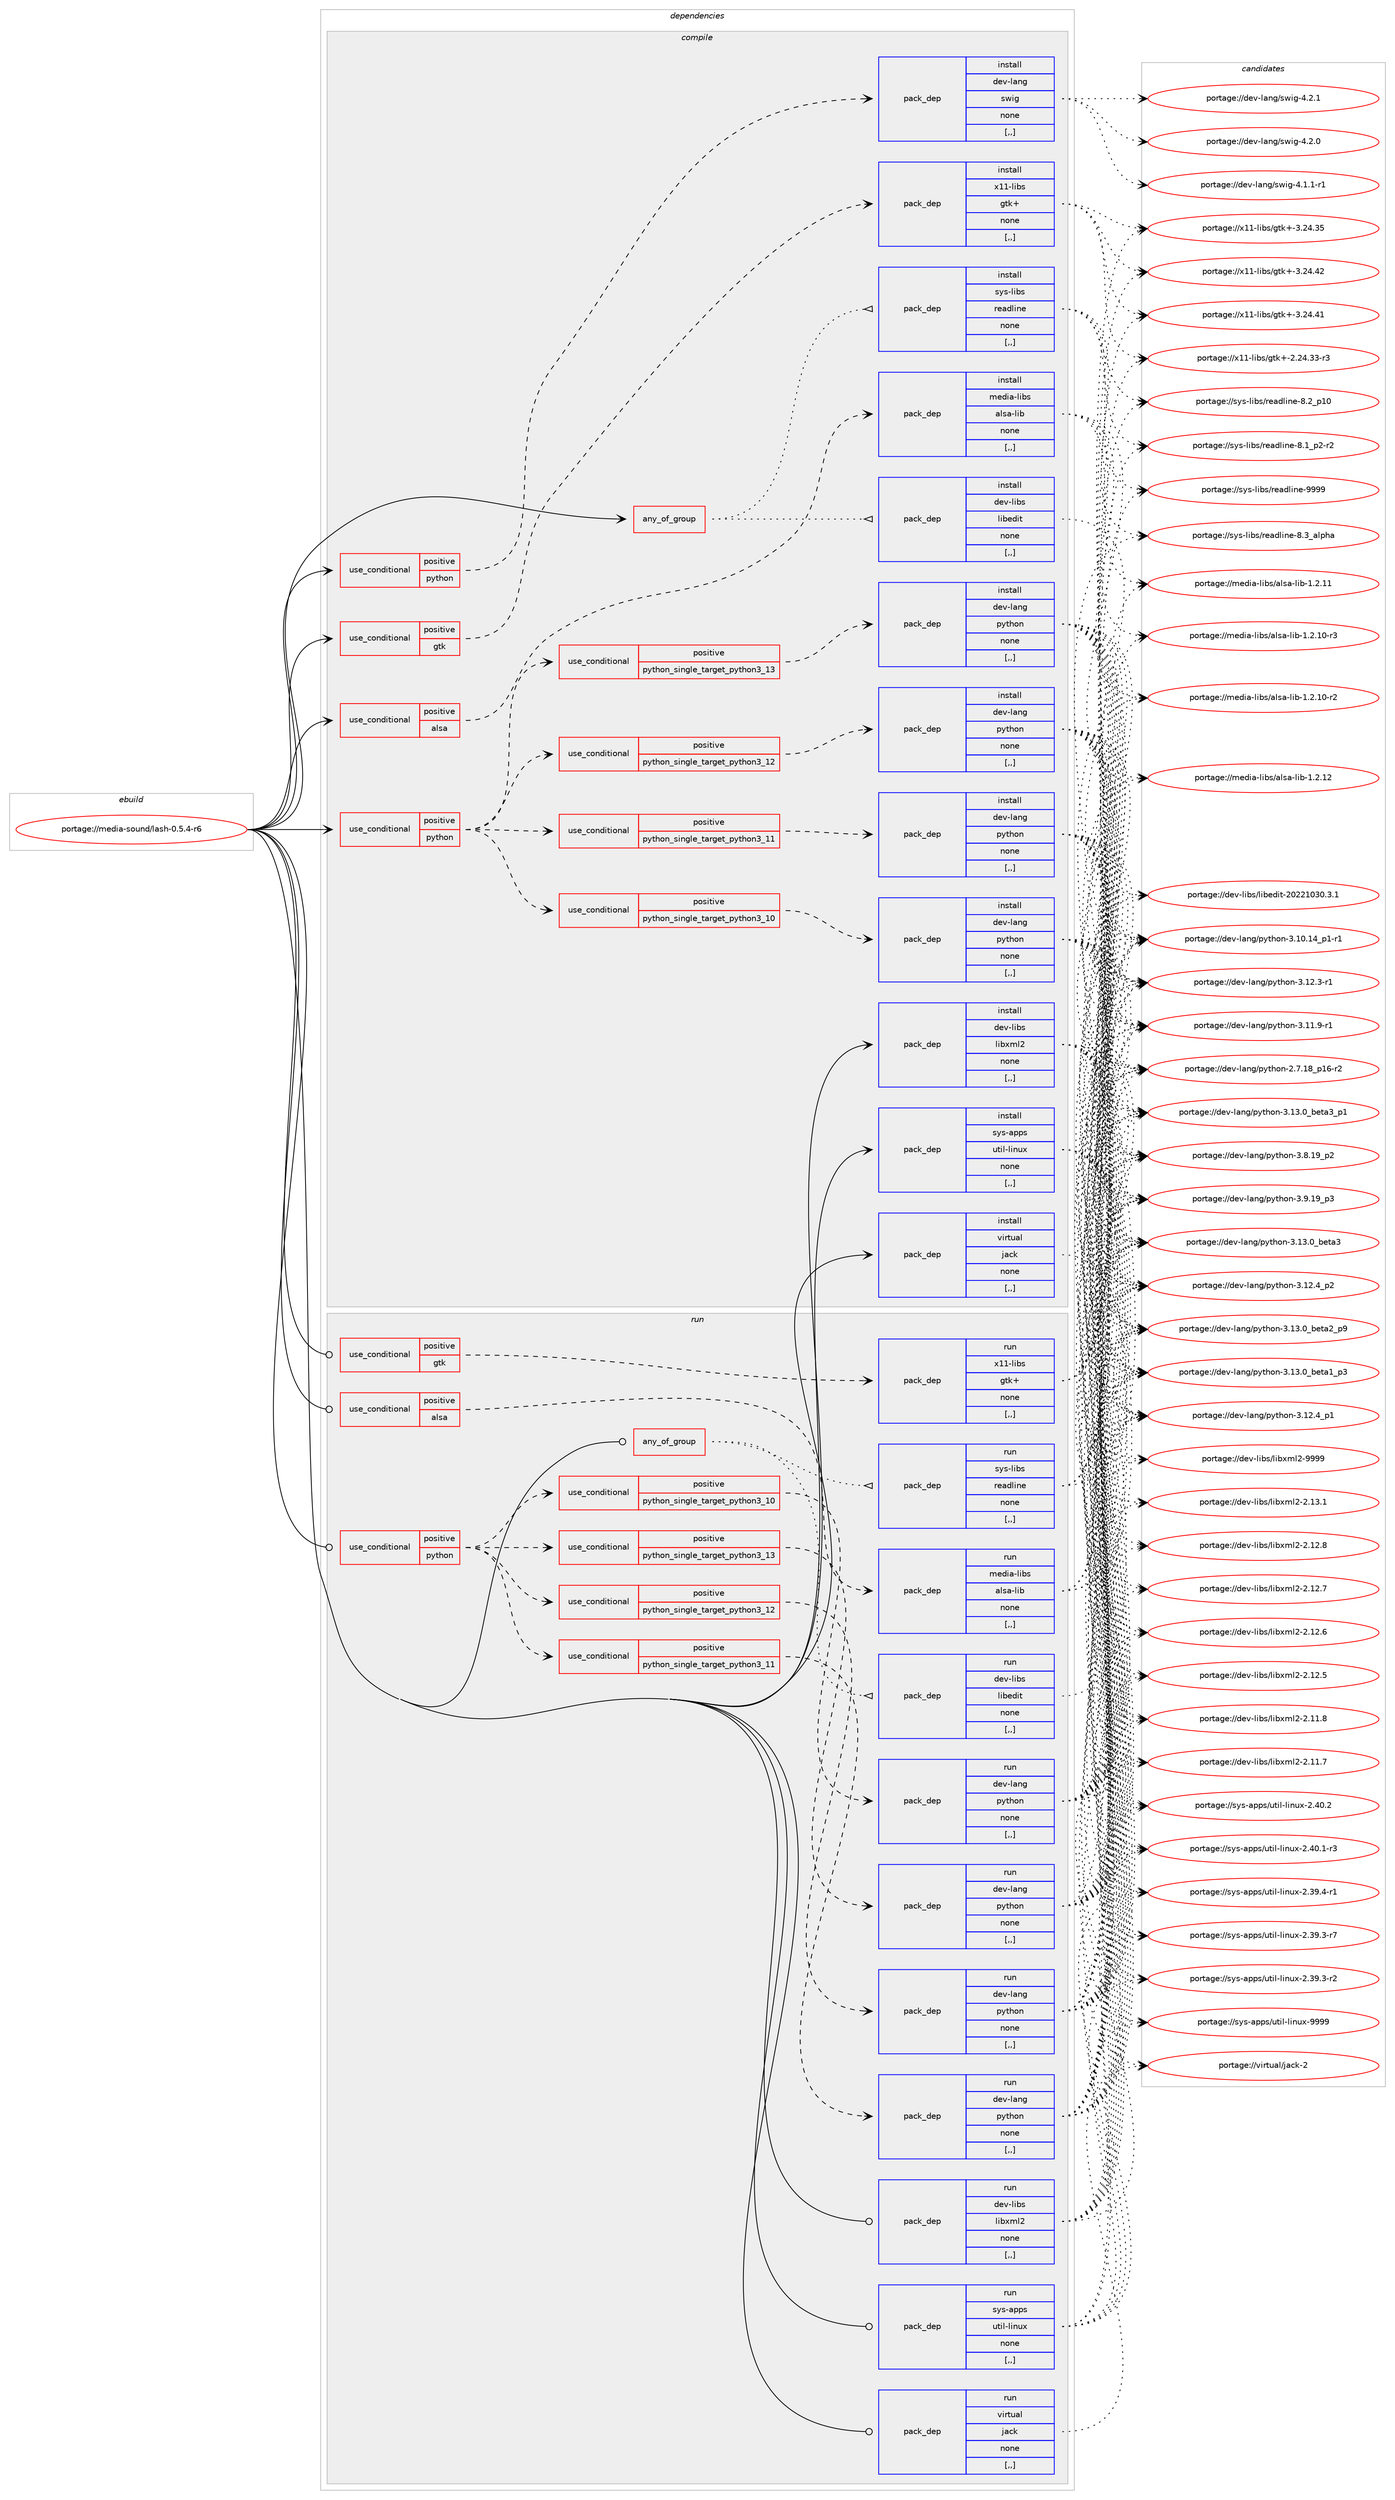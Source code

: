digraph prolog {

# *************
# Graph options
# *************

newrank=true;
concentrate=true;
compound=true;
graph [rankdir=LR,fontname=Helvetica,fontsize=10,ranksep=1.5];#, ranksep=2.5, nodesep=0.2];
edge  [arrowhead=vee];
node  [fontname=Helvetica,fontsize=10];

# **********
# The ebuild
# **********

subgraph cluster_leftcol {
color=gray;
rank=same;
label=<<i>ebuild</i>>;
id [label="portage://media-sound/lash-0.5.4-r6", color=red, width=4, href="../media-sound/lash-0.5.4-r6.svg"];
}

# ****************
# The dependencies
# ****************

subgraph cluster_midcol {
color=gray;
label=<<i>dependencies</i>>;
subgraph cluster_compile {
fillcolor="#eeeeee";
style=filled;
label=<<i>compile</i>>;
subgraph any2280 {
dependency313802 [label=<<TABLE BORDER="0" CELLBORDER="1" CELLSPACING="0" CELLPADDING="4"><TR><TD CELLPADDING="10">any_of_group</TD></TR></TABLE>>, shape=none, color=red];subgraph pack231938 {
dependency313803 [label=<<TABLE BORDER="0" CELLBORDER="1" CELLSPACING="0" CELLPADDING="4" WIDTH="220"><TR><TD ROWSPAN="6" CELLPADDING="30">pack_dep</TD></TR><TR><TD WIDTH="110">install</TD></TR><TR><TD>sys-libs</TD></TR><TR><TD>readline</TD></TR><TR><TD>none</TD></TR><TR><TD>[,,]</TD></TR></TABLE>>, shape=none, color=blue];
}
dependency313802:e -> dependency313803:w [weight=20,style="dotted",arrowhead="oinv"];
subgraph pack231939 {
dependency313804 [label=<<TABLE BORDER="0" CELLBORDER="1" CELLSPACING="0" CELLPADDING="4" WIDTH="220"><TR><TD ROWSPAN="6" CELLPADDING="30">pack_dep</TD></TR><TR><TD WIDTH="110">install</TD></TR><TR><TD>dev-libs</TD></TR><TR><TD>libedit</TD></TR><TR><TD>none</TD></TR><TR><TD>[,,]</TD></TR></TABLE>>, shape=none, color=blue];
}
dependency313802:e -> dependency313804:w [weight=20,style="dotted",arrowhead="oinv"];
}
id:e -> dependency313802:w [weight=20,style="solid",arrowhead="vee"];
subgraph cond79412 {
dependency313805 [label=<<TABLE BORDER="0" CELLBORDER="1" CELLSPACING="0" CELLPADDING="4"><TR><TD ROWSPAN="3" CELLPADDING="10">use_conditional</TD></TR><TR><TD>positive</TD></TR><TR><TD>alsa</TD></TR></TABLE>>, shape=none, color=red];
subgraph pack231940 {
dependency313806 [label=<<TABLE BORDER="0" CELLBORDER="1" CELLSPACING="0" CELLPADDING="4" WIDTH="220"><TR><TD ROWSPAN="6" CELLPADDING="30">pack_dep</TD></TR><TR><TD WIDTH="110">install</TD></TR><TR><TD>media-libs</TD></TR><TR><TD>alsa-lib</TD></TR><TR><TD>none</TD></TR><TR><TD>[,,]</TD></TR></TABLE>>, shape=none, color=blue];
}
dependency313805:e -> dependency313806:w [weight=20,style="dashed",arrowhead="vee"];
}
id:e -> dependency313805:w [weight=20,style="solid",arrowhead="vee"];
subgraph cond79413 {
dependency313807 [label=<<TABLE BORDER="0" CELLBORDER="1" CELLSPACING="0" CELLPADDING="4"><TR><TD ROWSPAN="3" CELLPADDING="10">use_conditional</TD></TR><TR><TD>positive</TD></TR><TR><TD>gtk</TD></TR></TABLE>>, shape=none, color=red];
subgraph pack231941 {
dependency313808 [label=<<TABLE BORDER="0" CELLBORDER="1" CELLSPACING="0" CELLPADDING="4" WIDTH="220"><TR><TD ROWSPAN="6" CELLPADDING="30">pack_dep</TD></TR><TR><TD WIDTH="110">install</TD></TR><TR><TD>x11-libs</TD></TR><TR><TD>gtk+</TD></TR><TR><TD>none</TD></TR><TR><TD>[,,]</TD></TR></TABLE>>, shape=none, color=blue];
}
dependency313807:e -> dependency313808:w [weight=20,style="dashed",arrowhead="vee"];
}
id:e -> dependency313807:w [weight=20,style="solid",arrowhead="vee"];
subgraph cond79414 {
dependency313809 [label=<<TABLE BORDER="0" CELLBORDER="1" CELLSPACING="0" CELLPADDING="4"><TR><TD ROWSPAN="3" CELLPADDING="10">use_conditional</TD></TR><TR><TD>positive</TD></TR><TR><TD>python</TD></TR></TABLE>>, shape=none, color=red];
subgraph cond79415 {
dependency313810 [label=<<TABLE BORDER="0" CELLBORDER="1" CELLSPACING="0" CELLPADDING="4"><TR><TD ROWSPAN="3" CELLPADDING="10">use_conditional</TD></TR><TR><TD>positive</TD></TR><TR><TD>python_single_target_python3_10</TD></TR></TABLE>>, shape=none, color=red];
subgraph pack231942 {
dependency313811 [label=<<TABLE BORDER="0" CELLBORDER="1" CELLSPACING="0" CELLPADDING="4" WIDTH="220"><TR><TD ROWSPAN="6" CELLPADDING="30">pack_dep</TD></TR><TR><TD WIDTH="110">install</TD></TR><TR><TD>dev-lang</TD></TR><TR><TD>python</TD></TR><TR><TD>none</TD></TR><TR><TD>[,,]</TD></TR></TABLE>>, shape=none, color=blue];
}
dependency313810:e -> dependency313811:w [weight=20,style="dashed",arrowhead="vee"];
}
dependency313809:e -> dependency313810:w [weight=20,style="dashed",arrowhead="vee"];
subgraph cond79416 {
dependency313812 [label=<<TABLE BORDER="0" CELLBORDER="1" CELLSPACING="0" CELLPADDING="4"><TR><TD ROWSPAN="3" CELLPADDING="10">use_conditional</TD></TR><TR><TD>positive</TD></TR><TR><TD>python_single_target_python3_11</TD></TR></TABLE>>, shape=none, color=red];
subgraph pack231943 {
dependency313813 [label=<<TABLE BORDER="0" CELLBORDER="1" CELLSPACING="0" CELLPADDING="4" WIDTH="220"><TR><TD ROWSPAN="6" CELLPADDING="30">pack_dep</TD></TR><TR><TD WIDTH="110">install</TD></TR><TR><TD>dev-lang</TD></TR><TR><TD>python</TD></TR><TR><TD>none</TD></TR><TR><TD>[,,]</TD></TR></TABLE>>, shape=none, color=blue];
}
dependency313812:e -> dependency313813:w [weight=20,style="dashed",arrowhead="vee"];
}
dependency313809:e -> dependency313812:w [weight=20,style="dashed",arrowhead="vee"];
subgraph cond79417 {
dependency313814 [label=<<TABLE BORDER="0" CELLBORDER="1" CELLSPACING="0" CELLPADDING="4"><TR><TD ROWSPAN="3" CELLPADDING="10">use_conditional</TD></TR><TR><TD>positive</TD></TR><TR><TD>python_single_target_python3_12</TD></TR></TABLE>>, shape=none, color=red];
subgraph pack231944 {
dependency313815 [label=<<TABLE BORDER="0" CELLBORDER="1" CELLSPACING="0" CELLPADDING="4" WIDTH="220"><TR><TD ROWSPAN="6" CELLPADDING="30">pack_dep</TD></TR><TR><TD WIDTH="110">install</TD></TR><TR><TD>dev-lang</TD></TR><TR><TD>python</TD></TR><TR><TD>none</TD></TR><TR><TD>[,,]</TD></TR></TABLE>>, shape=none, color=blue];
}
dependency313814:e -> dependency313815:w [weight=20,style="dashed",arrowhead="vee"];
}
dependency313809:e -> dependency313814:w [weight=20,style="dashed",arrowhead="vee"];
subgraph cond79418 {
dependency313816 [label=<<TABLE BORDER="0" CELLBORDER="1" CELLSPACING="0" CELLPADDING="4"><TR><TD ROWSPAN="3" CELLPADDING="10">use_conditional</TD></TR><TR><TD>positive</TD></TR><TR><TD>python_single_target_python3_13</TD></TR></TABLE>>, shape=none, color=red];
subgraph pack231945 {
dependency313817 [label=<<TABLE BORDER="0" CELLBORDER="1" CELLSPACING="0" CELLPADDING="4" WIDTH="220"><TR><TD ROWSPAN="6" CELLPADDING="30">pack_dep</TD></TR><TR><TD WIDTH="110">install</TD></TR><TR><TD>dev-lang</TD></TR><TR><TD>python</TD></TR><TR><TD>none</TD></TR><TR><TD>[,,]</TD></TR></TABLE>>, shape=none, color=blue];
}
dependency313816:e -> dependency313817:w [weight=20,style="dashed",arrowhead="vee"];
}
dependency313809:e -> dependency313816:w [weight=20,style="dashed",arrowhead="vee"];
}
id:e -> dependency313809:w [weight=20,style="solid",arrowhead="vee"];
subgraph cond79419 {
dependency313818 [label=<<TABLE BORDER="0" CELLBORDER="1" CELLSPACING="0" CELLPADDING="4"><TR><TD ROWSPAN="3" CELLPADDING="10">use_conditional</TD></TR><TR><TD>positive</TD></TR><TR><TD>python</TD></TR></TABLE>>, shape=none, color=red];
subgraph pack231946 {
dependency313819 [label=<<TABLE BORDER="0" CELLBORDER="1" CELLSPACING="0" CELLPADDING="4" WIDTH="220"><TR><TD ROWSPAN="6" CELLPADDING="30">pack_dep</TD></TR><TR><TD WIDTH="110">install</TD></TR><TR><TD>dev-lang</TD></TR><TR><TD>swig</TD></TR><TR><TD>none</TD></TR><TR><TD>[,,]</TD></TR></TABLE>>, shape=none, color=blue];
}
dependency313818:e -> dependency313819:w [weight=20,style="dashed",arrowhead="vee"];
}
id:e -> dependency313818:w [weight=20,style="solid",arrowhead="vee"];
subgraph pack231947 {
dependency313820 [label=<<TABLE BORDER="0" CELLBORDER="1" CELLSPACING="0" CELLPADDING="4" WIDTH="220"><TR><TD ROWSPAN="6" CELLPADDING="30">pack_dep</TD></TR><TR><TD WIDTH="110">install</TD></TR><TR><TD>dev-libs</TD></TR><TR><TD>libxml2</TD></TR><TR><TD>none</TD></TR><TR><TD>[,,]</TD></TR></TABLE>>, shape=none, color=blue];
}
id:e -> dependency313820:w [weight=20,style="solid",arrowhead="vee"];
subgraph pack231948 {
dependency313821 [label=<<TABLE BORDER="0" CELLBORDER="1" CELLSPACING="0" CELLPADDING="4" WIDTH="220"><TR><TD ROWSPAN="6" CELLPADDING="30">pack_dep</TD></TR><TR><TD WIDTH="110">install</TD></TR><TR><TD>sys-apps</TD></TR><TR><TD>util-linux</TD></TR><TR><TD>none</TD></TR><TR><TD>[,,]</TD></TR></TABLE>>, shape=none, color=blue];
}
id:e -> dependency313821:w [weight=20,style="solid",arrowhead="vee"];
subgraph pack231949 {
dependency313822 [label=<<TABLE BORDER="0" CELLBORDER="1" CELLSPACING="0" CELLPADDING="4" WIDTH="220"><TR><TD ROWSPAN="6" CELLPADDING="30">pack_dep</TD></TR><TR><TD WIDTH="110">install</TD></TR><TR><TD>virtual</TD></TR><TR><TD>jack</TD></TR><TR><TD>none</TD></TR><TR><TD>[,,]</TD></TR></TABLE>>, shape=none, color=blue];
}
id:e -> dependency313822:w [weight=20,style="solid",arrowhead="vee"];
}
subgraph cluster_compileandrun {
fillcolor="#eeeeee";
style=filled;
label=<<i>compile and run</i>>;
}
subgraph cluster_run {
fillcolor="#eeeeee";
style=filled;
label=<<i>run</i>>;
subgraph any2281 {
dependency313823 [label=<<TABLE BORDER="0" CELLBORDER="1" CELLSPACING="0" CELLPADDING="4"><TR><TD CELLPADDING="10">any_of_group</TD></TR></TABLE>>, shape=none, color=red];subgraph pack231950 {
dependency313824 [label=<<TABLE BORDER="0" CELLBORDER="1" CELLSPACING="0" CELLPADDING="4" WIDTH="220"><TR><TD ROWSPAN="6" CELLPADDING="30">pack_dep</TD></TR><TR><TD WIDTH="110">run</TD></TR><TR><TD>sys-libs</TD></TR><TR><TD>readline</TD></TR><TR><TD>none</TD></TR><TR><TD>[,,]</TD></TR></TABLE>>, shape=none, color=blue];
}
dependency313823:e -> dependency313824:w [weight=20,style="dotted",arrowhead="oinv"];
subgraph pack231951 {
dependency313825 [label=<<TABLE BORDER="0" CELLBORDER="1" CELLSPACING="0" CELLPADDING="4" WIDTH="220"><TR><TD ROWSPAN="6" CELLPADDING="30">pack_dep</TD></TR><TR><TD WIDTH="110">run</TD></TR><TR><TD>dev-libs</TD></TR><TR><TD>libedit</TD></TR><TR><TD>none</TD></TR><TR><TD>[,,]</TD></TR></TABLE>>, shape=none, color=blue];
}
dependency313823:e -> dependency313825:w [weight=20,style="dotted",arrowhead="oinv"];
}
id:e -> dependency313823:w [weight=20,style="solid",arrowhead="odot"];
subgraph cond79420 {
dependency313826 [label=<<TABLE BORDER="0" CELLBORDER="1" CELLSPACING="0" CELLPADDING="4"><TR><TD ROWSPAN="3" CELLPADDING="10">use_conditional</TD></TR><TR><TD>positive</TD></TR><TR><TD>alsa</TD></TR></TABLE>>, shape=none, color=red];
subgraph pack231952 {
dependency313827 [label=<<TABLE BORDER="0" CELLBORDER="1" CELLSPACING="0" CELLPADDING="4" WIDTH="220"><TR><TD ROWSPAN="6" CELLPADDING="30">pack_dep</TD></TR><TR><TD WIDTH="110">run</TD></TR><TR><TD>media-libs</TD></TR><TR><TD>alsa-lib</TD></TR><TR><TD>none</TD></TR><TR><TD>[,,]</TD></TR></TABLE>>, shape=none, color=blue];
}
dependency313826:e -> dependency313827:w [weight=20,style="dashed",arrowhead="vee"];
}
id:e -> dependency313826:w [weight=20,style="solid",arrowhead="odot"];
subgraph cond79421 {
dependency313828 [label=<<TABLE BORDER="0" CELLBORDER="1" CELLSPACING="0" CELLPADDING="4"><TR><TD ROWSPAN="3" CELLPADDING="10">use_conditional</TD></TR><TR><TD>positive</TD></TR><TR><TD>gtk</TD></TR></TABLE>>, shape=none, color=red];
subgraph pack231953 {
dependency313829 [label=<<TABLE BORDER="0" CELLBORDER="1" CELLSPACING="0" CELLPADDING="4" WIDTH="220"><TR><TD ROWSPAN="6" CELLPADDING="30">pack_dep</TD></TR><TR><TD WIDTH="110">run</TD></TR><TR><TD>x11-libs</TD></TR><TR><TD>gtk+</TD></TR><TR><TD>none</TD></TR><TR><TD>[,,]</TD></TR></TABLE>>, shape=none, color=blue];
}
dependency313828:e -> dependency313829:w [weight=20,style="dashed",arrowhead="vee"];
}
id:e -> dependency313828:w [weight=20,style="solid",arrowhead="odot"];
subgraph cond79422 {
dependency313830 [label=<<TABLE BORDER="0" CELLBORDER="1" CELLSPACING="0" CELLPADDING="4"><TR><TD ROWSPAN="3" CELLPADDING="10">use_conditional</TD></TR><TR><TD>positive</TD></TR><TR><TD>python</TD></TR></TABLE>>, shape=none, color=red];
subgraph cond79423 {
dependency313831 [label=<<TABLE BORDER="0" CELLBORDER="1" CELLSPACING="0" CELLPADDING="4"><TR><TD ROWSPAN="3" CELLPADDING="10">use_conditional</TD></TR><TR><TD>positive</TD></TR><TR><TD>python_single_target_python3_10</TD></TR></TABLE>>, shape=none, color=red];
subgraph pack231954 {
dependency313832 [label=<<TABLE BORDER="0" CELLBORDER="1" CELLSPACING="0" CELLPADDING="4" WIDTH="220"><TR><TD ROWSPAN="6" CELLPADDING="30">pack_dep</TD></TR><TR><TD WIDTH="110">run</TD></TR><TR><TD>dev-lang</TD></TR><TR><TD>python</TD></TR><TR><TD>none</TD></TR><TR><TD>[,,]</TD></TR></TABLE>>, shape=none, color=blue];
}
dependency313831:e -> dependency313832:w [weight=20,style="dashed",arrowhead="vee"];
}
dependency313830:e -> dependency313831:w [weight=20,style="dashed",arrowhead="vee"];
subgraph cond79424 {
dependency313833 [label=<<TABLE BORDER="0" CELLBORDER="1" CELLSPACING="0" CELLPADDING="4"><TR><TD ROWSPAN="3" CELLPADDING="10">use_conditional</TD></TR><TR><TD>positive</TD></TR><TR><TD>python_single_target_python3_11</TD></TR></TABLE>>, shape=none, color=red];
subgraph pack231955 {
dependency313834 [label=<<TABLE BORDER="0" CELLBORDER="1" CELLSPACING="0" CELLPADDING="4" WIDTH="220"><TR><TD ROWSPAN="6" CELLPADDING="30">pack_dep</TD></TR><TR><TD WIDTH="110">run</TD></TR><TR><TD>dev-lang</TD></TR><TR><TD>python</TD></TR><TR><TD>none</TD></TR><TR><TD>[,,]</TD></TR></TABLE>>, shape=none, color=blue];
}
dependency313833:e -> dependency313834:w [weight=20,style="dashed",arrowhead="vee"];
}
dependency313830:e -> dependency313833:w [weight=20,style="dashed",arrowhead="vee"];
subgraph cond79425 {
dependency313835 [label=<<TABLE BORDER="0" CELLBORDER="1" CELLSPACING="0" CELLPADDING="4"><TR><TD ROWSPAN="3" CELLPADDING="10">use_conditional</TD></TR><TR><TD>positive</TD></TR><TR><TD>python_single_target_python3_12</TD></TR></TABLE>>, shape=none, color=red];
subgraph pack231956 {
dependency313836 [label=<<TABLE BORDER="0" CELLBORDER="1" CELLSPACING="0" CELLPADDING="4" WIDTH="220"><TR><TD ROWSPAN="6" CELLPADDING="30">pack_dep</TD></TR><TR><TD WIDTH="110">run</TD></TR><TR><TD>dev-lang</TD></TR><TR><TD>python</TD></TR><TR><TD>none</TD></TR><TR><TD>[,,]</TD></TR></TABLE>>, shape=none, color=blue];
}
dependency313835:e -> dependency313836:w [weight=20,style="dashed",arrowhead="vee"];
}
dependency313830:e -> dependency313835:w [weight=20,style="dashed",arrowhead="vee"];
subgraph cond79426 {
dependency313837 [label=<<TABLE BORDER="0" CELLBORDER="1" CELLSPACING="0" CELLPADDING="4"><TR><TD ROWSPAN="3" CELLPADDING="10">use_conditional</TD></TR><TR><TD>positive</TD></TR><TR><TD>python_single_target_python3_13</TD></TR></TABLE>>, shape=none, color=red];
subgraph pack231957 {
dependency313838 [label=<<TABLE BORDER="0" CELLBORDER="1" CELLSPACING="0" CELLPADDING="4" WIDTH="220"><TR><TD ROWSPAN="6" CELLPADDING="30">pack_dep</TD></TR><TR><TD WIDTH="110">run</TD></TR><TR><TD>dev-lang</TD></TR><TR><TD>python</TD></TR><TR><TD>none</TD></TR><TR><TD>[,,]</TD></TR></TABLE>>, shape=none, color=blue];
}
dependency313837:e -> dependency313838:w [weight=20,style="dashed",arrowhead="vee"];
}
dependency313830:e -> dependency313837:w [weight=20,style="dashed",arrowhead="vee"];
}
id:e -> dependency313830:w [weight=20,style="solid",arrowhead="odot"];
subgraph pack231958 {
dependency313839 [label=<<TABLE BORDER="0" CELLBORDER="1" CELLSPACING="0" CELLPADDING="4" WIDTH="220"><TR><TD ROWSPAN="6" CELLPADDING="30">pack_dep</TD></TR><TR><TD WIDTH="110">run</TD></TR><TR><TD>dev-libs</TD></TR><TR><TD>libxml2</TD></TR><TR><TD>none</TD></TR><TR><TD>[,,]</TD></TR></TABLE>>, shape=none, color=blue];
}
id:e -> dependency313839:w [weight=20,style="solid",arrowhead="odot"];
subgraph pack231959 {
dependency313840 [label=<<TABLE BORDER="0" CELLBORDER="1" CELLSPACING="0" CELLPADDING="4" WIDTH="220"><TR><TD ROWSPAN="6" CELLPADDING="30">pack_dep</TD></TR><TR><TD WIDTH="110">run</TD></TR><TR><TD>sys-apps</TD></TR><TR><TD>util-linux</TD></TR><TR><TD>none</TD></TR><TR><TD>[,,]</TD></TR></TABLE>>, shape=none, color=blue];
}
id:e -> dependency313840:w [weight=20,style="solid",arrowhead="odot"];
subgraph pack231960 {
dependency313841 [label=<<TABLE BORDER="0" CELLBORDER="1" CELLSPACING="0" CELLPADDING="4" WIDTH="220"><TR><TD ROWSPAN="6" CELLPADDING="30">pack_dep</TD></TR><TR><TD WIDTH="110">run</TD></TR><TR><TD>virtual</TD></TR><TR><TD>jack</TD></TR><TR><TD>none</TD></TR><TR><TD>[,,]</TD></TR></TABLE>>, shape=none, color=blue];
}
id:e -> dependency313841:w [weight=20,style="solid",arrowhead="odot"];
}
}

# **************
# The candidates
# **************

subgraph cluster_choices {
rank=same;
color=gray;
label=<<i>candidates</i>>;

subgraph choice231938 {
color=black;
nodesep=1;
choice115121115451081059811547114101971001081051101014557575757 [label="portage://sys-libs/readline-9999", color=red, width=4,href="../sys-libs/readline-9999.svg"];
choice1151211154510810598115471141019710010810511010145564651959710811210497 [label="portage://sys-libs/readline-8.3_alpha", color=red, width=4,href="../sys-libs/readline-8.3_alpha.svg"];
choice1151211154510810598115471141019710010810511010145564650951124948 [label="portage://sys-libs/readline-8.2_p10", color=red, width=4,href="../sys-libs/readline-8.2_p10.svg"];
choice115121115451081059811547114101971001081051101014556464995112504511450 [label="portage://sys-libs/readline-8.1_p2-r2", color=red, width=4,href="../sys-libs/readline-8.1_p2-r2.svg"];
dependency313803:e -> choice115121115451081059811547114101971001081051101014557575757:w [style=dotted,weight="100"];
dependency313803:e -> choice1151211154510810598115471141019710010810511010145564651959710811210497:w [style=dotted,weight="100"];
dependency313803:e -> choice1151211154510810598115471141019710010810511010145564650951124948:w [style=dotted,weight="100"];
dependency313803:e -> choice115121115451081059811547114101971001081051101014556464995112504511450:w [style=dotted,weight="100"];
}
subgraph choice231939 {
color=black;
nodesep=1;
choice1001011184510810598115471081059810110010511645504850504948514846514649 [label="portage://dev-libs/libedit-20221030.3.1", color=red, width=4,href="../dev-libs/libedit-20221030.3.1.svg"];
dependency313804:e -> choice1001011184510810598115471081059810110010511645504850504948514846514649:w [style=dotted,weight="100"];
}
subgraph choice231940 {
color=black;
nodesep=1;
choice109101100105974510810598115479710811597451081059845494650464950 [label="portage://media-libs/alsa-lib-1.2.12", color=red, width=4,href="../media-libs/alsa-lib-1.2.12.svg"];
choice109101100105974510810598115479710811597451081059845494650464949 [label="portage://media-libs/alsa-lib-1.2.11", color=red, width=4,href="../media-libs/alsa-lib-1.2.11.svg"];
choice1091011001059745108105981154797108115974510810598454946504649484511451 [label="portage://media-libs/alsa-lib-1.2.10-r3", color=red, width=4,href="../media-libs/alsa-lib-1.2.10-r3.svg"];
choice1091011001059745108105981154797108115974510810598454946504649484511450 [label="portage://media-libs/alsa-lib-1.2.10-r2", color=red, width=4,href="../media-libs/alsa-lib-1.2.10-r2.svg"];
dependency313806:e -> choice109101100105974510810598115479710811597451081059845494650464950:w [style=dotted,weight="100"];
dependency313806:e -> choice109101100105974510810598115479710811597451081059845494650464949:w [style=dotted,weight="100"];
dependency313806:e -> choice1091011001059745108105981154797108115974510810598454946504649484511451:w [style=dotted,weight="100"];
dependency313806:e -> choice1091011001059745108105981154797108115974510810598454946504649484511450:w [style=dotted,weight="100"];
}
subgraph choice231941 {
color=black;
nodesep=1;
choice1204949451081059811547103116107434551465052465250 [label="portage://x11-libs/gtk+-3.24.42", color=red, width=4,href="../x11-libs/gtk+-3.24.42.svg"];
choice1204949451081059811547103116107434551465052465249 [label="portage://x11-libs/gtk+-3.24.41", color=red, width=4,href="../x11-libs/gtk+-3.24.41.svg"];
choice1204949451081059811547103116107434551465052465153 [label="portage://x11-libs/gtk+-3.24.35", color=red, width=4,href="../x11-libs/gtk+-3.24.35.svg"];
choice12049494510810598115471031161074345504650524651514511451 [label="portage://x11-libs/gtk+-2.24.33-r3", color=red, width=4,href="../x11-libs/gtk+-2.24.33-r3.svg"];
dependency313808:e -> choice1204949451081059811547103116107434551465052465250:w [style=dotted,weight="100"];
dependency313808:e -> choice1204949451081059811547103116107434551465052465249:w [style=dotted,weight="100"];
dependency313808:e -> choice1204949451081059811547103116107434551465052465153:w [style=dotted,weight="100"];
dependency313808:e -> choice12049494510810598115471031161074345504650524651514511451:w [style=dotted,weight="100"];
}
subgraph choice231942 {
color=black;
nodesep=1;
choice10010111845108971101034711212111610411111045514649514648959810111697519511249 [label="portage://dev-lang/python-3.13.0_beta3_p1", color=red, width=4,href="../dev-lang/python-3.13.0_beta3_p1.svg"];
choice1001011184510897110103471121211161041111104551464951464895981011169751 [label="portage://dev-lang/python-3.13.0_beta3", color=red, width=4,href="../dev-lang/python-3.13.0_beta3.svg"];
choice10010111845108971101034711212111610411111045514649514648959810111697509511257 [label="portage://dev-lang/python-3.13.0_beta2_p9", color=red, width=4,href="../dev-lang/python-3.13.0_beta2_p9.svg"];
choice10010111845108971101034711212111610411111045514649514648959810111697499511251 [label="portage://dev-lang/python-3.13.0_beta1_p3", color=red, width=4,href="../dev-lang/python-3.13.0_beta1_p3.svg"];
choice100101118451089711010347112121116104111110455146495046529511250 [label="portage://dev-lang/python-3.12.4_p2", color=red, width=4,href="../dev-lang/python-3.12.4_p2.svg"];
choice100101118451089711010347112121116104111110455146495046529511249 [label="portage://dev-lang/python-3.12.4_p1", color=red, width=4,href="../dev-lang/python-3.12.4_p1.svg"];
choice100101118451089711010347112121116104111110455146495046514511449 [label="portage://dev-lang/python-3.12.3-r1", color=red, width=4,href="../dev-lang/python-3.12.3-r1.svg"];
choice100101118451089711010347112121116104111110455146494946574511449 [label="portage://dev-lang/python-3.11.9-r1", color=red, width=4,href="../dev-lang/python-3.11.9-r1.svg"];
choice100101118451089711010347112121116104111110455146494846495295112494511449 [label="portage://dev-lang/python-3.10.14_p1-r1", color=red, width=4,href="../dev-lang/python-3.10.14_p1-r1.svg"];
choice100101118451089711010347112121116104111110455146574649579511251 [label="portage://dev-lang/python-3.9.19_p3", color=red, width=4,href="../dev-lang/python-3.9.19_p3.svg"];
choice100101118451089711010347112121116104111110455146564649579511250 [label="portage://dev-lang/python-3.8.19_p2", color=red, width=4,href="../dev-lang/python-3.8.19_p2.svg"];
choice100101118451089711010347112121116104111110455046554649569511249544511450 [label="portage://dev-lang/python-2.7.18_p16-r2", color=red, width=4,href="../dev-lang/python-2.7.18_p16-r2.svg"];
dependency313811:e -> choice10010111845108971101034711212111610411111045514649514648959810111697519511249:w [style=dotted,weight="100"];
dependency313811:e -> choice1001011184510897110103471121211161041111104551464951464895981011169751:w [style=dotted,weight="100"];
dependency313811:e -> choice10010111845108971101034711212111610411111045514649514648959810111697509511257:w [style=dotted,weight="100"];
dependency313811:e -> choice10010111845108971101034711212111610411111045514649514648959810111697499511251:w [style=dotted,weight="100"];
dependency313811:e -> choice100101118451089711010347112121116104111110455146495046529511250:w [style=dotted,weight="100"];
dependency313811:e -> choice100101118451089711010347112121116104111110455146495046529511249:w [style=dotted,weight="100"];
dependency313811:e -> choice100101118451089711010347112121116104111110455146495046514511449:w [style=dotted,weight="100"];
dependency313811:e -> choice100101118451089711010347112121116104111110455146494946574511449:w [style=dotted,weight="100"];
dependency313811:e -> choice100101118451089711010347112121116104111110455146494846495295112494511449:w [style=dotted,weight="100"];
dependency313811:e -> choice100101118451089711010347112121116104111110455146574649579511251:w [style=dotted,weight="100"];
dependency313811:e -> choice100101118451089711010347112121116104111110455146564649579511250:w [style=dotted,weight="100"];
dependency313811:e -> choice100101118451089711010347112121116104111110455046554649569511249544511450:w [style=dotted,weight="100"];
}
subgraph choice231943 {
color=black;
nodesep=1;
choice10010111845108971101034711212111610411111045514649514648959810111697519511249 [label="portage://dev-lang/python-3.13.0_beta3_p1", color=red, width=4,href="../dev-lang/python-3.13.0_beta3_p1.svg"];
choice1001011184510897110103471121211161041111104551464951464895981011169751 [label="portage://dev-lang/python-3.13.0_beta3", color=red, width=4,href="../dev-lang/python-3.13.0_beta3.svg"];
choice10010111845108971101034711212111610411111045514649514648959810111697509511257 [label="portage://dev-lang/python-3.13.0_beta2_p9", color=red, width=4,href="../dev-lang/python-3.13.0_beta2_p9.svg"];
choice10010111845108971101034711212111610411111045514649514648959810111697499511251 [label="portage://dev-lang/python-3.13.0_beta1_p3", color=red, width=4,href="../dev-lang/python-3.13.0_beta1_p3.svg"];
choice100101118451089711010347112121116104111110455146495046529511250 [label="portage://dev-lang/python-3.12.4_p2", color=red, width=4,href="../dev-lang/python-3.12.4_p2.svg"];
choice100101118451089711010347112121116104111110455146495046529511249 [label="portage://dev-lang/python-3.12.4_p1", color=red, width=4,href="../dev-lang/python-3.12.4_p1.svg"];
choice100101118451089711010347112121116104111110455146495046514511449 [label="portage://dev-lang/python-3.12.3-r1", color=red, width=4,href="../dev-lang/python-3.12.3-r1.svg"];
choice100101118451089711010347112121116104111110455146494946574511449 [label="portage://dev-lang/python-3.11.9-r1", color=red, width=4,href="../dev-lang/python-3.11.9-r1.svg"];
choice100101118451089711010347112121116104111110455146494846495295112494511449 [label="portage://dev-lang/python-3.10.14_p1-r1", color=red, width=4,href="../dev-lang/python-3.10.14_p1-r1.svg"];
choice100101118451089711010347112121116104111110455146574649579511251 [label="portage://dev-lang/python-3.9.19_p3", color=red, width=4,href="../dev-lang/python-3.9.19_p3.svg"];
choice100101118451089711010347112121116104111110455146564649579511250 [label="portage://dev-lang/python-3.8.19_p2", color=red, width=4,href="../dev-lang/python-3.8.19_p2.svg"];
choice100101118451089711010347112121116104111110455046554649569511249544511450 [label="portage://dev-lang/python-2.7.18_p16-r2", color=red, width=4,href="../dev-lang/python-2.7.18_p16-r2.svg"];
dependency313813:e -> choice10010111845108971101034711212111610411111045514649514648959810111697519511249:w [style=dotted,weight="100"];
dependency313813:e -> choice1001011184510897110103471121211161041111104551464951464895981011169751:w [style=dotted,weight="100"];
dependency313813:e -> choice10010111845108971101034711212111610411111045514649514648959810111697509511257:w [style=dotted,weight="100"];
dependency313813:e -> choice10010111845108971101034711212111610411111045514649514648959810111697499511251:w [style=dotted,weight="100"];
dependency313813:e -> choice100101118451089711010347112121116104111110455146495046529511250:w [style=dotted,weight="100"];
dependency313813:e -> choice100101118451089711010347112121116104111110455146495046529511249:w [style=dotted,weight="100"];
dependency313813:e -> choice100101118451089711010347112121116104111110455146495046514511449:w [style=dotted,weight="100"];
dependency313813:e -> choice100101118451089711010347112121116104111110455146494946574511449:w [style=dotted,weight="100"];
dependency313813:e -> choice100101118451089711010347112121116104111110455146494846495295112494511449:w [style=dotted,weight="100"];
dependency313813:e -> choice100101118451089711010347112121116104111110455146574649579511251:w [style=dotted,weight="100"];
dependency313813:e -> choice100101118451089711010347112121116104111110455146564649579511250:w [style=dotted,weight="100"];
dependency313813:e -> choice100101118451089711010347112121116104111110455046554649569511249544511450:w [style=dotted,weight="100"];
}
subgraph choice231944 {
color=black;
nodesep=1;
choice10010111845108971101034711212111610411111045514649514648959810111697519511249 [label="portage://dev-lang/python-3.13.0_beta3_p1", color=red, width=4,href="../dev-lang/python-3.13.0_beta3_p1.svg"];
choice1001011184510897110103471121211161041111104551464951464895981011169751 [label="portage://dev-lang/python-3.13.0_beta3", color=red, width=4,href="../dev-lang/python-3.13.0_beta3.svg"];
choice10010111845108971101034711212111610411111045514649514648959810111697509511257 [label="portage://dev-lang/python-3.13.0_beta2_p9", color=red, width=4,href="../dev-lang/python-3.13.0_beta2_p9.svg"];
choice10010111845108971101034711212111610411111045514649514648959810111697499511251 [label="portage://dev-lang/python-3.13.0_beta1_p3", color=red, width=4,href="../dev-lang/python-3.13.0_beta1_p3.svg"];
choice100101118451089711010347112121116104111110455146495046529511250 [label="portage://dev-lang/python-3.12.4_p2", color=red, width=4,href="../dev-lang/python-3.12.4_p2.svg"];
choice100101118451089711010347112121116104111110455146495046529511249 [label="portage://dev-lang/python-3.12.4_p1", color=red, width=4,href="../dev-lang/python-3.12.4_p1.svg"];
choice100101118451089711010347112121116104111110455146495046514511449 [label="portage://dev-lang/python-3.12.3-r1", color=red, width=4,href="../dev-lang/python-3.12.3-r1.svg"];
choice100101118451089711010347112121116104111110455146494946574511449 [label="portage://dev-lang/python-3.11.9-r1", color=red, width=4,href="../dev-lang/python-3.11.9-r1.svg"];
choice100101118451089711010347112121116104111110455146494846495295112494511449 [label="portage://dev-lang/python-3.10.14_p1-r1", color=red, width=4,href="../dev-lang/python-3.10.14_p1-r1.svg"];
choice100101118451089711010347112121116104111110455146574649579511251 [label="portage://dev-lang/python-3.9.19_p3", color=red, width=4,href="../dev-lang/python-3.9.19_p3.svg"];
choice100101118451089711010347112121116104111110455146564649579511250 [label="portage://dev-lang/python-3.8.19_p2", color=red, width=4,href="../dev-lang/python-3.8.19_p2.svg"];
choice100101118451089711010347112121116104111110455046554649569511249544511450 [label="portage://dev-lang/python-2.7.18_p16-r2", color=red, width=4,href="../dev-lang/python-2.7.18_p16-r2.svg"];
dependency313815:e -> choice10010111845108971101034711212111610411111045514649514648959810111697519511249:w [style=dotted,weight="100"];
dependency313815:e -> choice1001011184510897110103471121211161041111104551464951464895981011169751:w [style=dotted,weight="100"];
dependency313815:e -> choice10010111845108971101034711212111610411111045514649514648959810111697509511257:w [style=dotted,weight="100"];
dependency313815:e -> choice10010111845108971101034711212111610411111045514649514648959810111697499511251:w [style=dotted,weight="100"];
dependency313815:e -> choice100101118451089711010347112121116104111110455146495046529511250:w [style=dotted,weight="100"];
dependency313815:e -> choice100101118451089711010347112121116104111110455146495046529511249:w [style=dotted,weight="100"];
dependency313815:e -> choice100101118451089711010347112121116104111110455146495046514511449:w [style=dotted,weight="100"];
dependency313815:e -> choice100101118451089711010347112121116104111110455146494946574511449:w [style=dotted,weight="100"];
dependency313815:e -> choice100101118451089711010347112121116104111110455146494846495295112494511449:w [style=dotted,weight="100"];
dependency313815:e -> choice100101118451089711010347112121116104111110455146574649579511251:w [style=dotted,weight="100"];
dependency313815:e -> choice100101118451089711010347112121116104111110455146564649579511250:w [style=dotted,weight="100"];
dependency313815:e -> choice100101118451089711010347112121116104111110455046554649569511249544511450:w [style=dotted,weight="100"];
}
subgraph choice231945 {
color=black;
nodesep=1;
choice10010111845108971101034711212111610411111045514649514648959810111697519511249 [label="portage://dev-lang/python-3.13.0_beta3_p1", color=red, width=4,href="../dev-lang/python-3.13.0_beta3_p1.svg"];
choice1001011184510897110103471121211161041111104551464951464895981011169751 [label="portage://dev-lang/python-3.13.0_beta3", color=red, width=4,href="../dev-lang/python-3.13.0_beta3.svg"];
choice10010111845108971101034711212111610411111045514649514648959810111697509511257 [label="portage://dev-lang/python-3.13.0_beta2_p9", color=red, width=4,href="../dev-lang/python-3.13.0_beta2_p9.svg"];
choice10010111845108971101034711212111610411111045514649514648959810111697499511251 [label="portage://dev-lang/python-3.13.0_beta1_p3", color=red, width=4,href="../dev-lang/python-3.13.0_beta1_p3.svg"];
choice100101118451089711010347112121116104111110455146495046529511250 [label="portage://dev-lang/python-3.12.4_p2", color=red, width=4,href="../dev-lang/python-3.12.4_p2.svg"];
choice100101118451089711010347112121116104111110455146495046529511249 [label="portage://dev-lang/python-3.12.4_p1", color=red, width=4,href="../dev-lang/python-3.12.4_p1.svg"];
choice100101118451089711010347112121116104111110455146495046514511449 [label="portage://dev-lang/python-3.12.3-r1", color=red, width=4,href="../dev-lang/python-3.12.3-r1.svg"];
choice100101118451089711010347112121116104111110455146494946574511449 [label="portage://dev-lang/python-3.11.9-r1", color=red, width=4,href="../dev-lang/python-3.11.9-r1.svg"];
choice100101118451089711010347112121116104111110455146494846495295112494511449 [label="portage://dev-lang/python-3.10.14_p1-r1", color=red, width=4,href="../dev-lang/python-3.10.14_p1-r1.svg"];
choice100101118451089711010347112121116104111110455146574649579511251 [label="portage://dev-lang/python-3.9.19_p3", color=red, width=4,href="../dev-lang/python-3.9.19_p3.svg"];
choice100101118451089711010347112121116104111110455146564649579511250 [label="portage://dev-lang/python-3.8.19_p2", color=red, width=4,href="../dev-lang/python-3.8.19_p2.svg"];
choice100101118451089711010347112121116104111110455046554649569511249544511450 [label="portage://dev-lang/python-2.7.18_p16-r2", color=red, width=4,href="../dev-lang/python-2.7.18_p16-r2.svg"];
dependency313817:e -> choice10010111845108971101034711212111610411111045514649514648959810111697519511249:w [style=dotted,weight="100"];
dependency313817:e -> choice1001011184510897110103471121211161041111104551464951464895981011169751:w [style=dotted,weight="100"];
dependency313817:e -> choice10010111845108971101034711212111610411111045514649514648959810111697509511257:w [style=dotted,weight="100"];
dependency313817:e -> choice10010111845108971101034711212111610411111045514649514648959810111697499511251:w [style=dotted,weight="100"];
dependency313817:e -> choice100101118451089711010347112121116104111110455146495046529511250:w [style=dotted,weight="100"];
dependency313817:e -> choice100101118451089711010347112121116104111110455146495046529511249:w [style=dotted,weight="100"];
dependency313817:e -> choice100101118451089711010347112121116104111110455146495046514511449:w [style=dotted,weight="100"];
dependency313817:e -> choice100101118451089711010347112121116104111110455146494946574511449:w [style=dotted,weight="100"];
dependency313817:e -> choice100101118451089711010347112121116104111110455146494846495295112494511449:w [style=dotted,weight="100"];
dependency313817:e -> choice100101118451089711010347112121116104111110455146574649579511251:w [style=dotted,weight="100"];
dependency313817:e -> choice100101118451089711010347112121116104111110455146564649579511250:w [style=dotted,weight="100"];
dependency313817:e -> choice100101118451089711010347112121116104111110455046554649569511249544511450:w [style=dotted,weight="100"];
}
subgraph choice231946 {
color=black;
nodesep=1;
choice100101118451089711010347115119105103455246504649 [label="portage://dev-lang/swig-4.2.1", color=red, width=4,href="../dev-lang/swig-4.2.1.svg"];
choice100101118451089711010347115119105103455246504648 [label="portage://dev-lang/swig-4.2.0", color=red, width=4,href="../dev-lang/swig-4.2.0.svg"];
choice1001011184510897110103471151191051034552464946494511449 [label="portage://dev-lang/swig-4.1.1-r1", color=red, width=4,href="../dev-lang/swig-4.1.1-r1.svg"];
dependency313819:e -> choice100101118451089711010347115119105103455246504649:w [style=dotted,weight="100"];
dependency313819:e -> choice100101118451089711010347115119105103455246504648:w [style=dotted,weight="100"];
dependency313819:e -> choice1001011184510897110103471151191051034552464946494511449:w [style=dotted,weight="100"];
}
subgraph choice231947 {
color=black;
nodesep=1;
choice10010111845108105981154710810598120109108504557575757 [label="portage://dev-libs/libxml2-9999", color=red, width=4,href="../dev-libs/libxml2-9999.svg"];
choice100101118451081059811547108105981201091085045504649514649 [label="portage://dev-libs/libxml2-2.13.1", color=red, width=4,href="../dev-libs/libxml2-2.13.1.svg"];
choice100101118451081059811547108105981201091085045504649504656 [label="portage://dev-libs/libxml2-2.12.8", color=red, width=4,href="../dev-libs/libxml2-2.12.8.svg"];
choice100101118451081059811547108105981201091085045504649504655 [label="portage://dev-libs/libxml2-2.12.7", color=red, width=4,href="../dev-libs/libxml2-2.12.7.svg"];
choice100101118451081059811547108105981201091085045504649504654 [label="portage://dev-libs/libxml2-2.12.6", color=red, width=4,href="../dev-libs/libxml2-2.12.6.svg"];
choice100101118451081059811547108105981201091085045504649504653 [label="portage://dev-libs/libxml2-2.12.5", color=red, width=4,href="../dev-libs/libxml2-2.12.5.svg"];
choice100101118451081059811547108105981201091085045504649494656 [label="portage://dev-libs/libxml2-2.11.8", color=red, width=4,href="../dev-libs/libxml2-2.11.8.svg"];
choice100101118451081059811547108105981201091085045504649494655 [label="portage://dev-libs/libxml2-2.11.7", color=red, width=4,href="../dev-libs/libxml2-2.11.7.svg"];
dependency313820:e -> choice10010111845108105981154710810598120109108504557575757:w [style=dotted,weight="100"];
dependency313820:e -> choice100101118451081059811547108105981201091085045504649514649:w [style=dotted,weight="100"];
dependency313820:e -> choice100101118451081059811547108105981201091085045504649504656:w [style=dotted,weight="100"];
dependency313820:e -> choice100101118451081059811547108105981201091085045504649504655:w [style=dotted,weight="100"];
dependency313820:e -> choice100101118451081059811547108105981201091085045504649504654:w [style=dotted,weight="100"];
dependency313820:e -> choice100101118451081059811547108105981201091085045504649504653:w [style=dotted,weight="100"];
dependency313820:e -> choice100101118451081059811547108105981201091085045504649494656:w [style=dotted,weight="100"];
dependency313820:e -> choice100101118451081059811547108105981201091085045504649494655:w [style=dotted,weight="100"];
}
subgraph choice231948 {
color=black;
nodesep=1;
choice115121115459711211211547117116105108451081051101171204557575757 [label="portage://sys-apps/util-linux-9999", color=red, width=4,href="../sys-apps/util-linux-9999.svg"];
choice1151211154597112112115471171161051084510810511011712045504652484650 [label="portage://sys-apps/util-linux-2.40.2", color=red, width=4,href="../sys-apps/util-linux-2.40.2.svg"];
choice11512111545971121121154711711610510845108105110117120455046524846494511451 [label="portage://sys-apps/util-linux-2.40.1-r3", color=red, width=4,href="../sys-apps/util-linux-2.40.1-r3.svg"];
choice11512111545971121121154711711610510845108105110117120455046515746524511449 [label="portage://sys-apps/util-linux-2.39.4-r1", color=red, width=4,href="../sys-apps/util-linux-2.39.4-r1.svg"];
choice11512111545971121121154711711610510845108105110117120455046515746514511455 [label="portage://sys-apps/util-linux-2.39.3-r7", color=red, width=4,href="../sys-apps/util-linux-2.39.3-r7.svg"];
choice11512111545971121121154711711610510845108105110117120455046515746514511450 [label="portage://sys-apps/util-linux-2.39.3-r2", color=red, width=4,href="../sys-apps/util-linux-2.39.3-r2.svg"];
dependency313821:e -> choice115121115459711211211547117116105108451081051101171204557575757:w [style=dotted,weight="100"];
dependency313821:e -> choice1151211154597112112115471171161051084510810511011712045504652484650:w [style=dotted,weight="100"];
dependency313821:e -> choice11512111545971121121154711711610510845108105110117120455046524846494511451:w [style=dotted,weight="100"];
dependency313821:e -> choice11512111545971121121154711711610510845108105110117120455046515746524511449:w [style=dotted,weight="100"];
dependency313821:e -> choice11512111545971121121154711711610510845108105110117120455046515746514511455:w [style=dotted,weight="100"];
dependency313821:e -> choice11512111545971121121154711711610510845108105110117120455046515746514511450:w [style=dotted,weight="100"];
}
subgraph choice231949 {
color=black;
nodesep=1;
choice118105114116117971084710697991074550 [label="portage://virtual/jack-2", color=red, width=4,href="../virtual/jack-2.svg"];
dependency313822:e -> choice118105114116117971084710697991074550:w [style=dotted,weight="100"];
}
subgraph choice231950 {
color=black;
nodesep=1;
choice115121115451081059811547114101971001081051101014557575757 [label="portage://sys-libs/readline-9999", color=red, width=4,href="../sys-libs/readline-9999.svg"];
choice1151211154510810598115471141019710010810511010145564651959710811210497 [label="portage://sys-libs/readline-8.3_alpha", color=red, width=4,href="../sys-libs/readline-8.3_alpha.svg"];
choice1151211154510810598115471141019710010810511010145564650951124948 [label="portage://sys-libs/readline-8.2_p10", color=red, width=4,href="../sys-libs/readline-8.2_p10.svg"];
choice115121115451081059811547114101971001081051101014556464995112504511450 [label="portage://sys-libs/readline-8.1_p2-r2", color=red, width=4,href="../sys-libs/readline-8.1_p2-r2.svg"];
dependency313824:e -> choice115121115451081059811547114101971001081051101014557575757:w [style=dotted,weight="100"];
dependency313824:e -> choice1151211154510810598115471141019710010810511010145564651959710811210497:w [style=dotted,weight="100"];
dependency313824:e -> choice1151211154510810598115471141019710010810511010145564650951124948:w [style=dotted,weight="100"];
dependency313824:e -> choice115121115451081059811547114101971001081051101014556464995112504511450:w [style=dotted,weight="100"];
}
subgraph choice231951 {
color=black;
nodesep=1;
choice1001011184510810598115471081059810110010511645504850504948514846514649 [label="portage://dev-libs/libedit-20221030.3.1", color=red, width=4,href="../dev-libs/libedit-20221030.3.1.svg"];
dependency313825:e -> choice1001011184510810598115471081059810110010511645504850504948514846514649:w [style=dotted,weight="100"];
}
subgraph choice231952 {
color=black;
nodesep=1;
choice109101100105974510810598115479710811597451081059845494650464950 [label="portage://media-libs/alsa-lib-1.2.12", color=red, width=4,href="../media-libs/alsa-lib-1.2.12.svg"];
choice109101100105974510810598115479710811597451081059845494650464949 [label="portage://media-libs/alsa-lib-1.2.11", color=red, width=4,href="../media-libs/alsa-lib-1.2.11.svg"];
choice1091011001059745108105981154797108115974510810598454946504649484511451 [label="portage://media-libs/alsa-lib-1.2.10-r3", color=red, width=4,href="../media-libs/alsa-lib-1.2.10-r3.svg"];
choice1091011001059745108105981154797108115974510810598454946504649484511450 [label="portage://media-libs/alsa-lib-1.2.10-r2", color=red, width=4,href="../media-libs/alsa-lib-1.2.10-r2.svg"];
dependency313827:e -> choice109101100105974510810598115479710811597451081059845494650464950:w [style=dotted,weight="100"];
dependency313827:e -> choice109101100105974510810598115479710811597451081059845494650464949:w [style=dotted,weight="100"];
dependency313827:e -> choice1091011001059745108105981154797108115974510810598454946504649484511451:w [style=dotted,weight="100"];
dependency313827:e -> choice1091011001059745108105981154797108115974510810598454946504649484511450:w [style=dotted,weight="100"];
}
subgraph choice231953 {
color=black;
nodesep=1;
choice1204949451081059811547103116107434551465052465250 [label="portage://x11-libs/gtk+-3.24.42", color=red, width=4,href="../x11-libs/gtk+-3.24.42.svg"];
choice1204949451081059811547103116107434551465052465249 [label="portage://x11-libs/gtk+-3.24.41", color=red, width=4,href="../x11-libs/gtk+-3.24.41.svg"];
choice1204949451081059811547103116107434551465052465153 [label="portage://x11-libs/gtk+-3.24.35", color=red, width=4,href="../x11-libs/gtk+-3.24.35.svg"];
choice12049494510810598115471031161074345504650524651514511451 [label="portage://x11-libs/gtk+-2.24.33-r3", color=red, width=4,href="../x11-libs/gtk+-2.24.33-r3.svg"];
dependency313829:e -> choice1204949451081059811547103116107434551465052465250:w [style=dotted,weight="100"];
dependency313829:e -> choice1204949451081059811547103116107434551465052465249:w [style=dotted,weight="100"];
dependency313829:e -> choice1204949451081059811547103116107434551465052465153:w [style=dotted,weight="100"];
dependency313829:e -> choice12049494510810598115471031161074345504650524651514511451:w [style=dotted,weight="100"];
}
subgraph choice231954 {
color=black;
nodesep=1;
choice10010111845108971101034711212111610411111045514649514648959810111697519511249 [label="portage://dev-lang/python-3.13.0_beta3_p1", color=red, width=4,href="../dev-lang/python-3.13.0_beta3_p1.svg"];
choice1001011184510897110103471121211161041111104551464951464895981011169751 [label="portage://dev-lang/python-3.13.0_beta3", color=red, width=4,href="../dev-lang/python-3.13.0_beta3.svg"];
choice10010111845108971101034711212111610411111045514649514648959810111697509511257 [label="portage://dev-lang/python-3.13.0_beta2_p9", color=red, width=4,href="../dev-lang/python-3.13.0_beta2_p9.svg"];
choice10010111845108971101034711212111610411111045514649514648959810111697499511251 [label="portage://dev-lang/python-3.13.0_beta1_p3", color=red, width=4,href="../dev-lang/python-3.13.0_beta1_p3.svg"];
choice100101118451089711010347112121116104111110455146495046529511250 [label="portage://dev-lang/python-3.12.4_p2", color=red, width=4,href="../dev-lang/python-3.12.4_p2.svg"];
choice100101118451089711010347112121116104111110455146495046529511249 [label="portage://dev-lang/python-3.12.4_p1", color=red, width=4,href="../dev-lang/python-3.12.4_p1.svg"];
choice100101118451089711010347112121116104111110455146495046514511449 [label="portage://dev-lang/python-3.12.3-r1", color=red, width=4,href="../dev-lang/python-3.12.3-r1.svg"];
choice100101118451089711010347112121116104111110455146494946574511449 [label="portage://dev-lang/python-3.11.9-r1", color=red, width=4,href="../dev-lang/python-3.11.9-r1.svg"];
choice100101118451089711010347112121116104111110455146494846495295112494511449 [label="portage://dev-lang/python-3.10.14_p1-r1", color=red, width=4,href="../dev-lang/python-3.10.14_p1-r1.svg"];
choice100101118451089711010347112121116104111110455146574649579511251 [label="portage://dev-lang/python-3.9.19_p3", color=red, width=4,href="../dev-lang/python-3.9.19_p3.svg"];
choice100101118451089711010347112121116104111110455146564649579511250 [label="portage://dev-lang/python-3.8.19_p2", color=red, width=4,href="../dev-lang/python-3.8.19_p2.svg"];
choice100101118451089711010347112121116104111110455046554649569511249544511450 [label="portage://dev-lang/python-2.7.18_p16-r2", color=red, width=4,href="../dev-lang/python-2.7.18_p16-r2.svg"];
dependency313832:e -> choice10010111845108971101034711212111610411111045514649514648959810111697519511249:w [style=dotted,weight="100"];
dependency313832:e -> choice1001011184510897110103471121211161041111104551464951464895981011169751:w [style=dotted,weight="100"];
dependency313832:e -> choice10010111845108971101034711212111610411111045514649514648959810111697509511257:w [style=dotted,weight="100"];
dependency313832:e -> choice10010111845108971101034711212111610411111045514649514648959810111697499511251:w [style=dotted,weight="100"];
dependency313832:e -> choice100101118451089711010347112121116104111110455146495046529511250:w [style=dotted,weight="100"];
dependency313832:e -> choice100101118451089711010347112121116104111110455146495046529511249:w [style=dotted,weight="100"];
dependency313832:e -> choice100101118451089711010347112121116104111110455146495046514511449:w [style=dotted,weight="100"];
dependency313832:e -> choice100101118451089711010347112121116104111110455146494946574511449:w [style=dotted,weight="100"];
dependency313832:e -> choice100101118451089711010347112121116104111110455146494846495295112494511449:w [style=dotted,weight="100"];
dependency313832:e -> choice100101118451089711010347112121116104111110455146574649579511251:w [style=dotted,weight="100"];
dependency313832:e -> choice100101118451089711010347112121116104111110455146564649579511250:w [style=dotted,weight="100"];
dependency313832:e -> choice100101118451089711010347112121116104111110455046554649569511249544511450:w [style=dotted,weight="100"];
}
subgraph choice231955 {
color=black;
nodesep=1;
choice10010111845108971101034711212111610411111045514649514648959810111697519511249 [label="portage://dev-lang/python-3.13.0_beta3_p1", color=red, width=4,href="../dev-lang/python-3.13.0_beta3_p1.svg"];
choice1001011184510897110103471121211161041111104551464951464895981011169751 [label="portage://dev-lang/python-3.13.0_beta3", color=red, width=4,href="../dev-lang/python-3.13.0_beta3.svg"];
choice10010111845108971101034711212111610411111045514649514648959810111697509511257 [label="portage://dev-lang/python-3.13.0_beta2_p9", color=red, width=4,href="../dev-lang/python-3.13.0_beta2_p9.svg"];
choice10010111845108971101034711212111610411111045514649514648959810111697499511251 [label="portage://dev-lang/python-3.13.0_beta1_p3", color=red, width=4,href="../dev-lang/python-3.13.0_beta1_p3.svg"];
choice100101118451089711010347112121116104111110455146495046529511250 [label="portage://dev-lang/python-3.12.4_p2", color=red, width=4,href="../dev-lang/python-3.12.4_p2.svg"];
choice100101118451089711010347112121116104111110455146495046529511249 [label="portage://dev-lang/python-3.12.4_p1", color=red, width=4,href="../dev-lang/python-3.12.4_p1.svg"];
choice100101118451089711010347112121116104111110455146495046514511449 [label="portage://dev-lang/python-3.12.3-r1", color=red, width=4,href="../dev-lang/python-3.12.3-r1.svg"];
choice100101118451089711010347112121116104111110455146494946574511449 [label="portage://dev-lang/python-3.11.9-r1", color=red, width=4,href="../dev-lang/python-3.11.9-r1.svg"];
choice100101118451089711010347112121116104111110455146494846495295112494511449 [label="portage://dev-lang/python-3.10.14_p1-r1", color=red, width=4,href="../dev-lang/python-3.10.14_p1-r1.svg"];
choice100101118451089711010347112121116104111110455146574649579511251 [label="portage://dev-lang/python-3.9.19_p3", color=red, width=4,href="../dev-lang/python-3.9.19_p3.svg"];
choice100101118451089711010347112121116104111110455146564649579511250 [label="portage://dev-lang/python-3.8.19_p2", color=red, width=4,href="../dev-lang/python-3.8.19_p2.svg"];
choice100101118451089711010347112121116104111110455046554649569511249544511450 [label="portage://dev-lang/python-2.7.18_p16-r2", color=red, width=4,href="../dev-lang/python-2.7.18_p16-r2.svg"];
dependency313834:e -> choice10010111845108971101034711212111610411111045514649514648959810111697519511249:w [style=dotted,weight="100"];
dependency313834:e -> choice1001011184510897110103471121211161041111104551464951464895981011169751:w [style=dotted,weight="100"];
dependency313834:e -> choice10010111845108971101034711212111610411111045514649514648959810111697509511257:w [style=dotted,weight="100"];
dependency313834:e -> choice10010111845108971101034711212111610411111045514649514648959810111697499511251:w [style=dotted,weight="100"];
dependency313834:e -> choice100101118451089711010347112121116104111110455146495046529511250:w [style=dotted,weight="100"];
dependency313834:e -> choice100101118451089711010347112121116104111110455146495046529511249:w [style=dotted,weight="100"];
dependency313834:e -> choice100101118451089711010347112121116104111110455146495046514511449:w [style=dotted,weight="100"];
dependency313834:e -> choice100101118451089711010347112121116104111110455146494946574511449:w [style=dotted,weight="100"];
dependency313834:e -> choice100101118451089711010347112121116104111110455146494846495295112494511449:w [style=dotted,weight="100"];
dependency313834:e -> choice100101118451089711010347112121116104111110455146574649579511251:w [style=dotted,weight="100"];
dependency313834:e -> choice100101118451089711010347112121116104111110455146564649579511250:w [style=dotted,weight="100"];
dependency313834:e -> choice100101118451089711010347112121116104111110455046554649569511249544511450:w [style=dotted,weight="100"];
}
subgraph choice231956 {
color=black;
nodesep=1;
choice10010111845108971101034711212111610411111045514649514648959810111697519511249 [label="portage://dev-lang/python-3.13.0_beta3_p1", color=red, width=4,href="../dev-lang/python-3.13.0_beta3_p1.svg"];
choice1001011184510897110103471121211161041111104551464951464895981011169751 [label="portage://dev-lang/python-3.13.0_beta3", color=red, width=4,href="../dev-lang/python-3.13.0_beta3.svg"];
choice10010111845108971101034711212111610411111045514649514648959810111697509511257 [label="portage://dev-lang/python-3.13.0_beta2_p9", color=red, width=4,href="../dev-lang/python-3.13.0_beta2_p9.svg"];
choice10010111845108971101034711212111610411111045514649514648959810111697499511251 [label="portage://dev-lang/python-3.13.0_beta1_p3", color=red, width=4,href="../dev-lang/python-3.13.0_beta1_p3.svg"];
choice100101118451089711010347112121116104111110455146495046529511250 [label="portage://dev-lang/python-3.12.4_p2", color=red, width=4,href="../dev-lang/python-3.12.4_p2.svg"];
choice100101118451089711010347112121116104111110455146495046529511249 [label="portage://dev-lang/python-3.12.4_p1", color=red, width=4,href="../dev-lang/python-3.12.4_p1.svg"];
choice100101118451089711010347112121116104111110455146495046514511449 [label="portage://dev-lang/python-3.12.3-r1", color=red, width=4,href="../dev-lang/python-3.12.3-r1.svg"];
choice100101118451089711010347112121116104111110455146494946574511449 [label="portage://dev-lang/python-3.11.9-r1", color=red, width=4,href="../dev-lang/python-3.11.9-r1.svg"];
choice100101118451089711010347112121116104111110455146494846495295112494511449 [label="portage://dev-lang/python-3.10.14_p1-r1", color=red, width=4,href="../dev-lang/python-3.10.14_p1-r1.svg"];
choice100101118451089711010347112121116104111110455146574649579511251 [label="portage://dev-lang/python-3.9.19_p3", color=red, width=4,href="../dev-lang/python-3.9.19_p3.svg"];
choice100101118451089711010347112121116104111110455146564649579511250 [label="portage://dev-lang/python-3.8.19_p2", color=red, width=4,href="../dev-lang/python-3.8.19_p2.svg"];
choice100101118451089711010347112121116104111110455046554649569511249544511450 [label="portage://dev-lang/python-2.7.18_p16-r2", color=red, width=4,href="../dev-lang/python-2.7.18_p16-r2.svg"];
dependency313836:e -> choice10010111845108971101034711212111610411111045514649514648959810111697519511249:w [style=dotted,weight="100"];
dependency313836:e -> choice1001011184510897110103471121211161041111104551464951464895981011169751:w [style=dotted,weight="100"];
dependency313836:e -> choice10010111845108971101034711212111610411111045514649514648959810111697509511257:w [style=dotted,weight="100"];
dependency313836:e -> choice10010111845108971101034711212111610411111045514649514648959810111697499511251:w [style=dotted,weight="100"];
dependency313836:e -> choice100101118451089711010347112121116104111110455146495046529511250:w [style=dotted,weight="100"];
dependency313836:e -> choice100101118451089711010347112121116104111110455146495046529511249:w [style=dotted,weight="100"];
dependency313836:e -> choice100101118451089711010347112121116104111110455146495046514511449:w [style=dotted,weight="100"];
dependency313836:e -> choice100101118451089711010347112121116104111110455146494946574511449:w [style=dotted,weight="100"];
dependency313836:e -> choice100101118451089711010347112121116104111110455146494846495295112494511449:w [style=dotted,weight="100"];
dependency313836:e -> choice100101118451089711010347112121116104111110455146574649579511251:w [style=dotted,weight="100"];
dependency313836:e -> choice100101118451089711010347112121116104111110455146564649579511250:w [style=dotted,weight="100"];
dependency313836:e -> choice100101118451089711010347112121116104111110455046554649569511249544511450:w [style=dotted,weight="100"];
}
subgraph choice231957 {
color=black;
nodesep=1;
choice10010111845108971101034711212111610411111045514649514648959810111697519511249 [label="portage://dev-lang/python-3.13.0_beta3_p1", color=red, width=4,href="../dev-lang/python-3.13.0_beta3_p1.svg"];
choice1001011184510897110103471121211161041111104551464951464895981011169751 [label="portage://dev-lang/python-3.13.0_beta3", color=red, width=4,href="../dev-lang/python-3.13.0_beta3.svg"];
choice10010111845108971101034711212111610411111045514649514648959810111697509511257 [label="portage://dev-lang/python-3.13.0_beta2_p9", color=red, width=4,href="../dev-lang/python-3.13.0_beta2_p9.svg"];
choice10010111845108971101034711212111610411111045514649514648959810111697499511251 [label="portage://dev-lang/python-3.13.0_beta1_p3", color=red, width=4,href="../dev-lang/python-3.13.0_beta1_p3.svg"];
choice100101118451089711010347112121116104111110455146495046529511250 [label="portage://dev-lang/python-3.12.4_p2", color=red, width=4,href="../dev-lang/python-3.12.4_p2.svg"];
choice100101118451089711010347112121116104111110455146495046529511249 [label="portage://dev-lang/python-3.12.4_p1", color=red, width=4,href="../dev-lang/python-3.12.4_p1.svg"];
choice100101118451089711010347112121116104111110455146495046514511449 [label="portage://dev-lang/python-3.12.3-r1", color=red, width=4,href="../dev-lang/python-3.12.3-r1.svg"];
choice100101118451089711010347112121116104111110455146494946574511449 [label="portage://dev-lang/python-3.11.9-r1", color=red, width=4,href="../dev-lang/python-3.11.9-r1.svg"];
choice100101118451089711010347112121116104111110455146494846495295112494511449 [label="portage://dev-lang/python-3.10.14_p1-r1", color=red, width=4,href="../dev-lang/python-3.10.14_p1-r1.svg"];
choice100101118451089711010347112121116104111110455146574649579511251 [label="portage://dev-lang/python-3.9.19_p3", color=red, width=4,href="../dev-lang/python-3.9.19_p3.svg"];
choice100101118451089711010347112121116104111110455146564649579511250 [label="portage://dev-lang/python-3.8.19_p2", color=red, width=4,href="../dev-lang/python-3.8.19_p2.svg"];
choice100101118451089711010347112121116104111110455046554649569511249544511450 [label="portage://dev-lang/python-2.7.18_p16-r2", color=red, width=4,href="../dev-lang/python-2.7.18_p16-r2.svg"];
dependency313838:e -> choice10010111845108971101034711212111610411111045514649514648959810111697519511249:w [style=dotted,weight="100"];
dependency313838:e -> choice1001011184510897110103471121211161041111104551464951464895981011169751:w [style=dotted,weight="100"];
dependency313838:e -> choice10010111845108971101034711212111610411111045514649514648959810111697509511257:w [style=dotted,weight="100"];
dependency313838:e -> choice10010111845108971101034711212111610411111045514649514648959810111697499511251:w [style=dotted,weight="100"];
dependency313838:e -> choice100101118451089711010347112121116104111110455146495046529511250:w [style=dotted,weight="100"];
dependency313838:e -> choice100101118451089711010347112121116104111110455146495046529511249:w [style=dotted,weight="100"];
dependency313838:e -> choice100101118451089711010347112121116104111110455146495046514511449:w [style=dotted,weight="100"];
dependency313838:e -> choice100101118451089711010347112121116104111110455146494946574511449:w [style=dotted,weight="100"];
dependency313838:e -> choice100101118451089711010347112121116104111110455146494846495295112494511449:w [style=dotted,weight="100"];
dependency313838:e -> choice100101118451089711010347112121116104111110455146574649579511251:w [style=dotted,weight="100"];
dependency313838:e -> choice100101118451089711010347112121116104111110455146564649579511250:w [style=dotted,weight="100"];
dependency313838:e -> choice100101118451089711010347112121116104111110455046554649569511249544511450:w [style=dotted,weight="100"];
}
subgraph choice231958 {
color=black;
nodesep=1;
choice10010111845108105981154710810598120109108504557575757 [label="portage://dev-libs/libxml2-9999", color=red, width=4,href="../dev-libs/libxml2-9999.svg"];
choice100101118451081059811547108105981201091085045504649514649 [label="portage://dev-libs/libxml2-2.13.1", color=red, width=4,href="../dev-libs/libxml2-2.13.1.svg"];
choice100101118451081059811547108105981201091085045504649504656 [label="portage://dev-libs/libxml2-2.12.8", color=red, width=4,href="../dev-libs/libxml2-2.12.8.svg"];
choice100101118451081059811547108105981201091085045504649504655 [label="portage://dev-libs/libxml2-2.12.7", color=red, width=4,href="../dev-libs/libxml2-2.12.7.svg"];
choice100101118451081059811547108105981201091085045504649504654 [label="portage://dev-libs/libxml2-2.12.6", color=red, width=4,href="../dev-libs/libxml2-2.12.6.svg"];
choice100101118451081059811547108105981201091085045504649504653 [label="portage://dev-libs/libxml2-2.12.5", color=red, width=4,href="../dev-libs/libxml2-2.12.5.svg"];
choice100101118451081059811547108105981201091085045504649494656 [label="portage://dev-libs/libxml2-2.11.8", color=red, width=4,href="../dev-libs/libxml2-2.11.8.svg"];
choice100101118451081059811547108105981201091085045504649494655 [label="portage://dev-libs/libxml2-2.11.7", color=red, width=4,href="../dev-libs/libxml2-2.11.7.svg"];
dependency313839:e -> choice10010111845108105981154710810598120109108504557575757:w [style=dotted,weight="100"];
dependency313839:e -> choice100101118451081059811547108105981201091085045504649514649:w [style=dotted,weight="100"];
dependency313839:e -> choice100101118451081059811547108105981201091085045504649504656:w [style=dotted,weight="100"];
dependency313839:e -> choice100101118451081059811547108105981201091085045504649504655:w [style=dotted,weight="100"];
dependency313839:e -> choice100101118451081059811547108105981201091085045504649504654:w [style=dotted,weight="100"];
dependency313839:e -> choice100101118451081059811547108105981201091085045504649504653:w [style=dotted,weight="100"];
dependency313839:e -> choice100101118451081059811547108105981201091085045504649494656:w [style=dotted,weight="100"];
dependency313839:e -> choice100101118451081059811547108105981201091085045504649494655:w [style=dotted,weight="100"];
}
subgraph choice231959 {
color=black;
nodesep=1;
choice115121115459711211211547117116105108451081051101171204557575757 [label="portage://sys-apps/util-linux-9999", color=red, width=4,href="../sys-apps/util-linux-9999.svg"];
choice1151211154597112112115471171161051084510810511011712045504652484650 [label="portage://sys-apps/util-linux-2.40.2", color=red, width=4,href="../sys-apps/util-linux-2.40.2.svg"];
choice11512111545971121121154711711610510845108105110117120455046524846494511451 [label="portage://sys-apps/util-linux-2.40.1-r3", color=red, width=4,href="../sys-apps/util-linux-2.40.1-r3.svg"];
choice11512111545971121121154711711610510845108105110117120455046515746524511449 [label="portage://sys-apps/util-linux-2.39.4-r1", color=red, width=4,href="../sys-apps/util-linux-2.39.4-r1.svg"];
choice11512111545971121121154711711610510845108105110117120455046515746514511455 [label="portage://sys-apps/util-linux-2.39.3-r7", color=red, width=4,href="../sys-apps/util-linux-2.39.3-r7.svg"];
choice11512111545971121121154711711610510845108105110117120455046515746514511450 [label="portage://sys-apps/util-linux-2.39.3-r2", color=red, width=4,href="../sys-apps/util-linux-2.39.3-r2.svg"];
dependency313840:e -> choice115121115459711211211547117116105108451081051101171204557575757:w [style=dotted,weight="100"];
dependency313840:e -> choice1151211154597112112115471171161051084510810511011712045504652484650:w [style=dotted,weight="100"];
dependency313840:e -> choice11512111545971121121154711711610510845108105110117120455046524846494511451:w [style=dotted,weight="100"];
dependency313840:e -> choice11512111545971121121154711711610510845108105110117120455046515746524511449:w [style=dotted,weight="100"];
dependency313840:e -> choice11512111545971121121154711711610510845108105110117120455046515746514511455:w [style=dotted,weight="100"];
dependency313840:e -> choice11512111545971121121154711711610510845108105110117120455046515746514511450:w [style=dotted,weight="100"];
}
subgraph choice231960 {
color=black;
nodesep=1;
choice118105114116117971084710697991074550 [label="portage://virtual/jack-2", color=red, width=4,href="../virtual/jack-2.svg"];
dependency313841:e -> choice118105114116117971084710697991074550:w [style=dotted,weight="100"];
}
}

}
